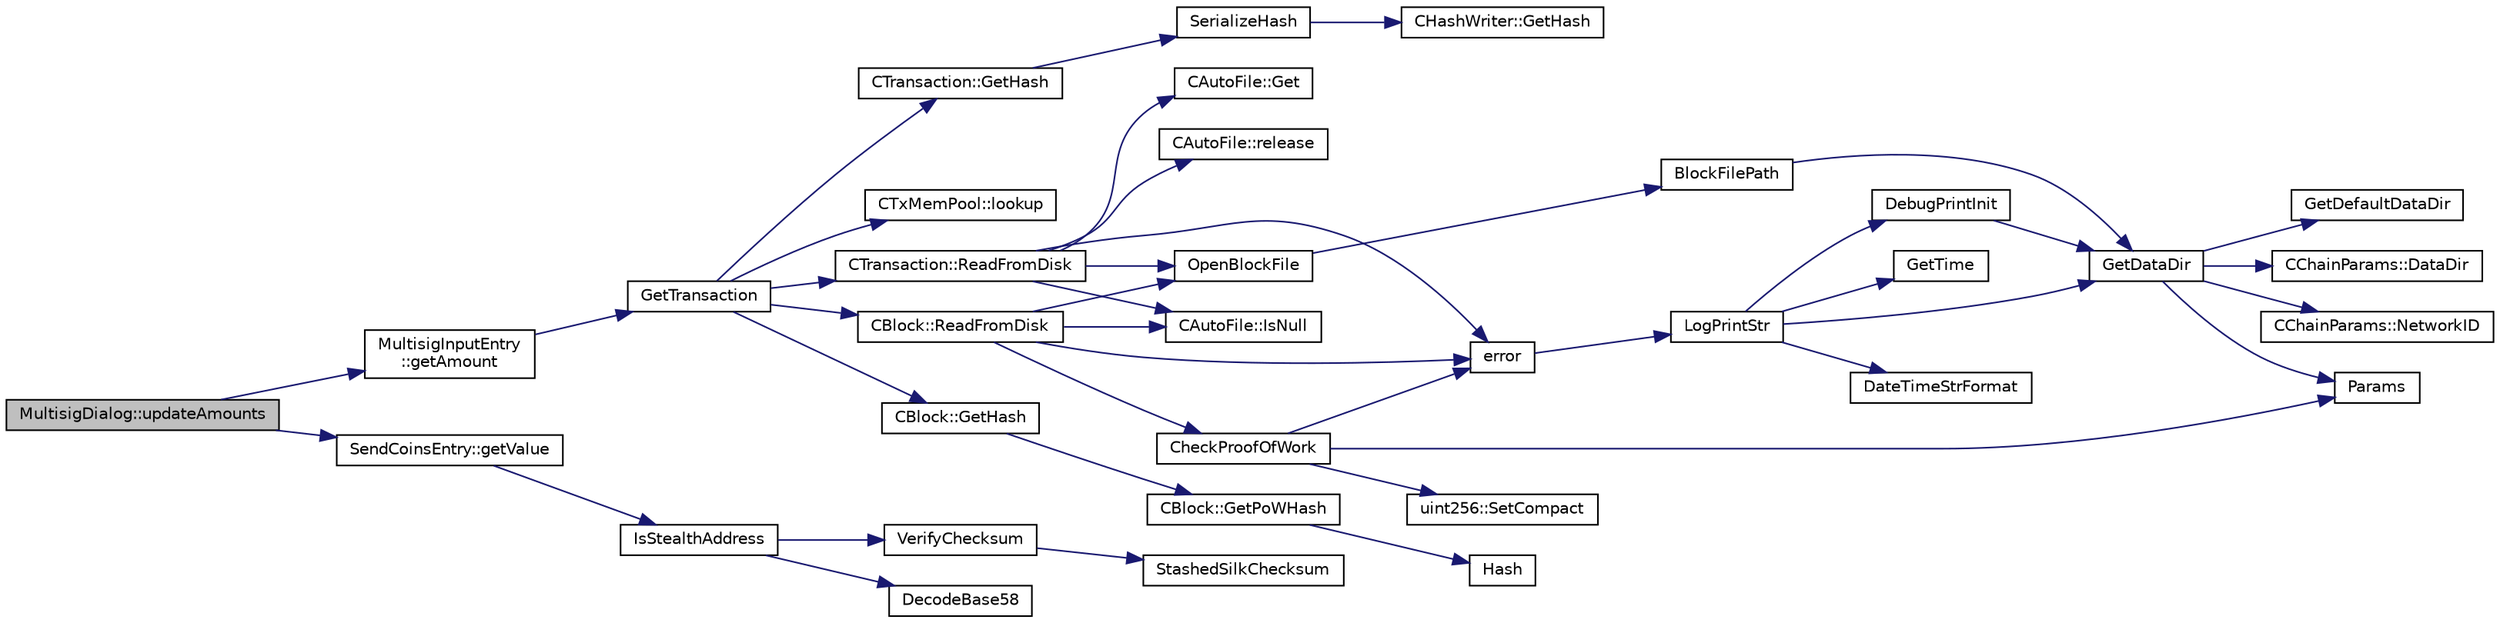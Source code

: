 digraph "MultisigDialog::updateAmounts"
{
  edge [fontname="Helvetica",fontsize="10",labelfontname="Helvetica",labelfontsize="10"];
  node [fontname="Helvetica",fontsize="10",shape=record];
  rankdir="LR";
  Node671 [label="MultisigDialog::updateAmounts",height=0.2,width=0.4,color="black", fillcolor="grey75", style="filled", fontcolor="black"];
  Node671 -> Node672 [color="midnightblue",fontsize="10",style="solid",fontname="Helvetica"];
  Node672 [label="MultisigInputEntry\l::getAmount",height=0.2,width=0.4,color="black", fillcolor="white", style="filled",URL="$d9/d3d/class_multisig_input_entry.html#a0b0e1379adc39ad68ab4a69b428a58f1"];
  Node672 -> Node673 [color="midnightblue",fontsize="10",style="solid",fontname="Helvetica"];
  Node673 [label="GetTransaction",height=0.2,width=0.4,color="black", fillcolor="white", style="filled",URL="$df/d0a/main_8cpp.html#a7d2a4633e4e0e8e4cb9c881d45a496b5"];
  Node673 -> Node674 [color="midnightblue",fontsize="10",style="solid",fontname="Helvetica"];
  Node674 [label="CTxMemPool::lookup",height=0.2,width=0.4,color="black", fillcolor="white", style="filled",URL="$db/d98/class_c_tx_mem_pool.html#ad6d9966cdeb4b6586f7186e709b4e77e"];
  Node673 -> Node675 [color="midnightblue",fontsize="10",style="solid",fontname="Helvetica"];
  Node675 [label="CTransaction::ReadFromDisk",height=0.2,width=0.4,color="black", fillcolor="white", style="filled",URL="$df/d43/class_c_transaction.html#ad9d526afecbd816c385343f60c5352fd"];
  Node675 -> Node676 [color="midnightblue",fontsize="10",style="solid",fontname="Helvetica"];
  Node676 [label="OpenBlockFile",height=0.2,width=0.4,color="black", fillcolor="white", style="filled",URL="$d4/dbf/main_8h.html#acaa494f20aefb99c5f5f9022a97d0040"];
  Node676 -> Node677 [color="midnightblue",fontsize="10",style="solid",fontname="Helvetica"];
  Node677 [label="BlockFilePath",height=0.2,width=0.4,color="black", fillcolor="white", style="filled",URL="$df/d0a/main_8cpp.html#ac8bea30995cabddbc181f7c3b81340f0"];
  Node677 -> Node678 [color="midnightblue",fontsize="10",style="solid",fontname="Helvetica"];
  Node678 [label="GetDataDir",height=0.2,width=0.4,color="black", fillcolor="white", style="filled",URL="$df/d2d/util_8cpp.html#ab83866a054745d4b30a3948a1b44beba"];
  Node678 -> Node679 [color="midnightblue",fontsize="10",style="solid",fontname="Helvetica"];
  Node679 [label="Params",height=0.2,width=0.4,color="black", fillcolor="white", style="filled",URL="$df/dbf/chainparams_8cpp.html#ace5c5b706d71a324a417dd2db394fd4a",tooltip="Return the currently selected parameters. "];
  Node678 -> Node680 [color="midnightblue",fontsize="10",style="solid",fontname="Helvetica"];
  Node680 [label="CChainParams::NetworkID",height=0.2,width=0.4,color="black", fillcolor="white", style="filled",URL="$d1/d4f/class_c_chain_params.html#a90dc493ec0c0325c98c3ac06eb99862b"];
  Node678 -> Node681 [color="midnightblue",fontsize="10",style="solid",fontname="Helvetica"];
  Node681 [label="GetDefaultDataDir",height=0.2,width=0.4,color="black", fillcolor="white", style="filled",URL="$df/d2d/util_8cpp.html#ab272995de020a3bcbf743be630e485c6"];
  Node678 -> Node682 [color="midnightblue",fontsize="10",style="solid",fontname="Helvetica"];
  Node682 [label="CChainParams::DataDir",height=0.2,width=0.4,color="black", fillcolor="white", style="filled",URL="$d1/d4f/class_c_chain_params.html#a959488b5d8e6fe62857940b831d73a78"];
  Node675 -> Node683 [color="midnightblue",fontsize="10",style="solid",fontname="Helvetica"];
  Node683 [label="CAutoFile::IsNull",height=0.2,width=0.4,color="black", fillcolor="white", style="filled",URL="$df/dc9/class_c_auto_file.html#a7fd47268b6d85a89acafdb73559f8e78",tooltip="Return true if the wrapped FILE* is NULL, false otherwise. "];
  Node675 -> Node684 [color="midnightblue",fontsize="10",style="solid",fontname="Helvetica"];
  Node684 [label="error",height=0.2,width=0.4,color="black", fillcolor="white", style="filled",URL="$d8/d3c/util_8h.html#af8985880cf4ef26df0a5aa2ffcb76662"];
  Node684 -> Node685 [color="midnightblue",fontsize="10",style="solid",fontname="Helvetica"];
  Node685 [label="LogPrintStr",height=0.2,width=0.4,color="black", fillcolor="white", style="filled",URL="$d8/d3c/util_8h.html#afd4c3002b2797c0560adddb6af3ca1da"];
  Node685 -> Node686 [color="midnightblue",fontsize="10",style="solid",fontname="Helvetica"];
  Node686 [label="DebugPrintInit",height=0.2,width=0.4,color="black", fillcolor="white", style="filled",URL="$df/d2d/util_8cpp.html#a751ff5f21d880737811136b5e0bcea12"];
  Node686 -> Node678 [color="midnightblue",fontsize="10",style="solid",fontname="Helvetica"];
  Node685 -> Node678 [color="midnightblue",fontsize="10",style="solid",fontname="Helvetica"];
  Node685 -> Node687 [color="midnightblue",fontsize="10",style="solid",fontname="Helvetica"];
  Node687 [label="DateTimeStrFormat",height=0.2,width=0.4,color="black", fillcolor="white", style="filled",URL="$df/d2d/util_8cpp.html#a749bc6776c8ec72d7c5e4dea56aee415"];
  Node685 -> Node688 [color="midnightblue",fontsize="10",style="solid",fontname="Helvetica"];
  Node688 [label="GetTime",height=0.2,width=0.4,color="black", fillcolor="white", style="filled",URL="$df/d2d/util_8cpp.html#a46fac5fba8ba905b5f9acb364f5d8c6f"];
  Node675 -> Node689 [color="midnightblue",fontsize="10",style="solid",fontname="Helvetica"];
  Node689 [label="CAutoFile::Get",height=0.2,width=0.4,color="black", fillcolor="white", style="filled",URL="$df/dc9/class_c_auto_file.html#a2c1ad2d25562fea82a54bdef2793a0dd",tooltip="Get wrapped FILE* without transfer of ownership. "];
  Node675 -> Node690 [color="midnightblue",fontsize="10",style="solid",fontname="Helvetica"];
  Node690 [label="CAutoFile::release",height=0.2,width=0.4,color="black", fillcolor="white", style="filled",URL="$df/dc9/class_c_auto_file.html#a25b51d94dc85c4140da0b15494ac9f8a",tooltip="Get wrapped FILE* with transfer of ownership. "];
  Node673 -> Node691 [color="midnightblue",fontsize="10",style="solid",fontname="Helvetica"];
  Node691 [label="CBlock::ReadFromDisk",height=0.2,width=0.4,color="black", fillcolor="white", style="filled",URL="$d3/d51/class_c_block.html#a77a1b1e9902e1e557d762f5a5f325cd8"];
  Node691 -> Node676 [color="midnightblue",fontsize="10",style="solid",fontname="Helvetica"];
  Node691 -> Node683 [color="midnightblue",fontsize="10",style="solid",fontname="Helvetica"];
  Node691 -> Node684 [color="midnightblue",fontsize="10",style="solid",fontname="Helvetica"];
  Node691 -> Node692 [color="midnightblue",fontsize="10",style="solid",fontname="Helvetica"];
  Node692 [label="CheckProofOfWork",height=0.2,width=0.4,color="black", fillcolor="white", style="filled",URL="$d1/d08/proofs_8cpp.html#a20a76dbc6ac5b8a6e0aaef85522b1069",tooltip="Check whether a block hash satisfies the proof-of-work requirement specified by nBits. "];
  Node692 -> Node693 [color="midnightblue",fontsize="10",style="solid",fontname="Helvetica"];
  Node693 [label="uint256::SetCompact",height=0.2,width=0.4,color="black", fillcolor="white", style="filled",URL="$d2/d86/classuint256.html#a54bc91c8535c43f881bba1fdb11ca7fa",tooltip="The \"compact\" format is a representation of a whole number N using an unsigned 32bit number similar t..."];
  Node692 -> Node679 [color="midnightblue",fontsize="10",style="solid",fontname="Helvetica"];
  Node692 -> Node684 [color="midnightblue",fontsize="10",style="solid",fontname="Helvetica"];
  Node673 -> Node694 [color="midnightblue",fontsize="10",style="solid",fontname="Helvetica"];
  Node694 [label="CBlock::GetHash",height=0.2,width=0.4,color="black", fillcolor="white", style="filled",URL="$d3/d51/class_c_block.html#a681acf1fa72ec2ed6c83ea5afc14e0f3"];
  Node694 -> Node695 [color="midnightblue",fontsize="10",style="solid",fontname="Helvetica"];
  Node695 [label="CBlock::GetPoWHash",height=0.2,width=0.4,color="black", fillcolor="white", style="filled",URL="$d3/d51/class_c_block.html#af203beb528a62ec30b0453cf5d860044"];
  Node695 -> Node696 [color="midnightblue",fontsize="10",style="solid",fontname="Helvetica"];
  Node696 [label="Hash",height=0.2,width=0.4,color="black", fillcolor="white", style="filled",URL="$db/dfb/hash_8h.html#ab3f6c437460137530d86e09c2c102e99"];
  Node673 -> Node697 [color="midnightblue",fontsize="10",style="solid",fontname="Helvetica"];
  Node697 [label="CTransaction::GetHash",height=0.2,width=0.4,color="black", fillcolor="white", style="filled",URL="$df/d43/class_c_transaction.html#a0b46d80e82ca324e82c2ce3fc1492bfa"];
  Node697 -> Node698 [color="midnightblue",fontsize="10",style="solid",fontname="Helvetica"];
  Node698 [label="SerializeHash",height=0.2,width=0.4,color="black", fillcolor="white", style="filled",URL="$db/dfb/hash_8h.html#a6de694e43f17c62025c6883965b65e63"];
  Node698 -> Node699 [color="midnightblue",fontsize="10",style="solid",fontname="Helvetica"];
  Node699 [label="CHashWriter::GetHash",height=0.2,width=0.4,color="black", fillcolor="white", style="filled",URL="$d2/def/class_c_hash_writer.html#ae94a937211502eabf19477630090093a"];
  Node671 -> Node700 [color="midnightblue",fontsize="10",style="solid",fontname="Helvetica"];
  Node700 [label="SendCoinsEntry::getValue",height=0.2,width=0.4,color="black", fillcolor="white", style="filled",URL="$d0/dbc/class_send_coins_entry.html#af36fb0ed9e2e07079c1a982b31e793c8"];
  Node700 -> Node701 [color="midnightblue",fontsize="10",style="solid",fontname="Helvetica"];
  Node701 [label="IsStealthAddress",height=0.2,width=0.4,color="black", fillcolor="white", style="filled",URL="$db/d2d/stealth_8cpp.html#a26c89afcb720e8b1a9c9dadaee26757b"];
  Node701 -> Node702 [color="midnightblue",fontsize="10",style="solid",fontname="Helvetica"];
  Node702 [label="DecodeBase58",height=0.2,width=0.4,color="black", fillcolor="white", style="filled",URL="$db/d9c/base58_8cpp.html#a0f74d1d6e7e982cad4b0e538acea4538",tooltip="Decode a base58-encoded string (psz) into a byte vector (vchRet). "];
  Node701 -> Node703 [color="midnightblue",fontsize="10",style="solid",fontname="Helvetica"];
  Node703 [label="VerifyChecksum",height=0.2,width=0.4,color="black", fillcolor="white", style="filled",URL="$db/d2d/stealth_8cpp.html#a5ff6f6775db5f747f5088c7ef8264b74"];
  Node703 -> Node704 [color="midnightblue",fontsize="10",style="solid",fontname="Helvetica"];
  Node704 [label="StashedSilkChecksum",height=0.2,width=0.4,color="black", fillcolor="white", style="filled",URL="$db/d2d/stealth_8cpp.html#abb79a3b98a10b85daf3f3ff35c1cbfa8"];
}
